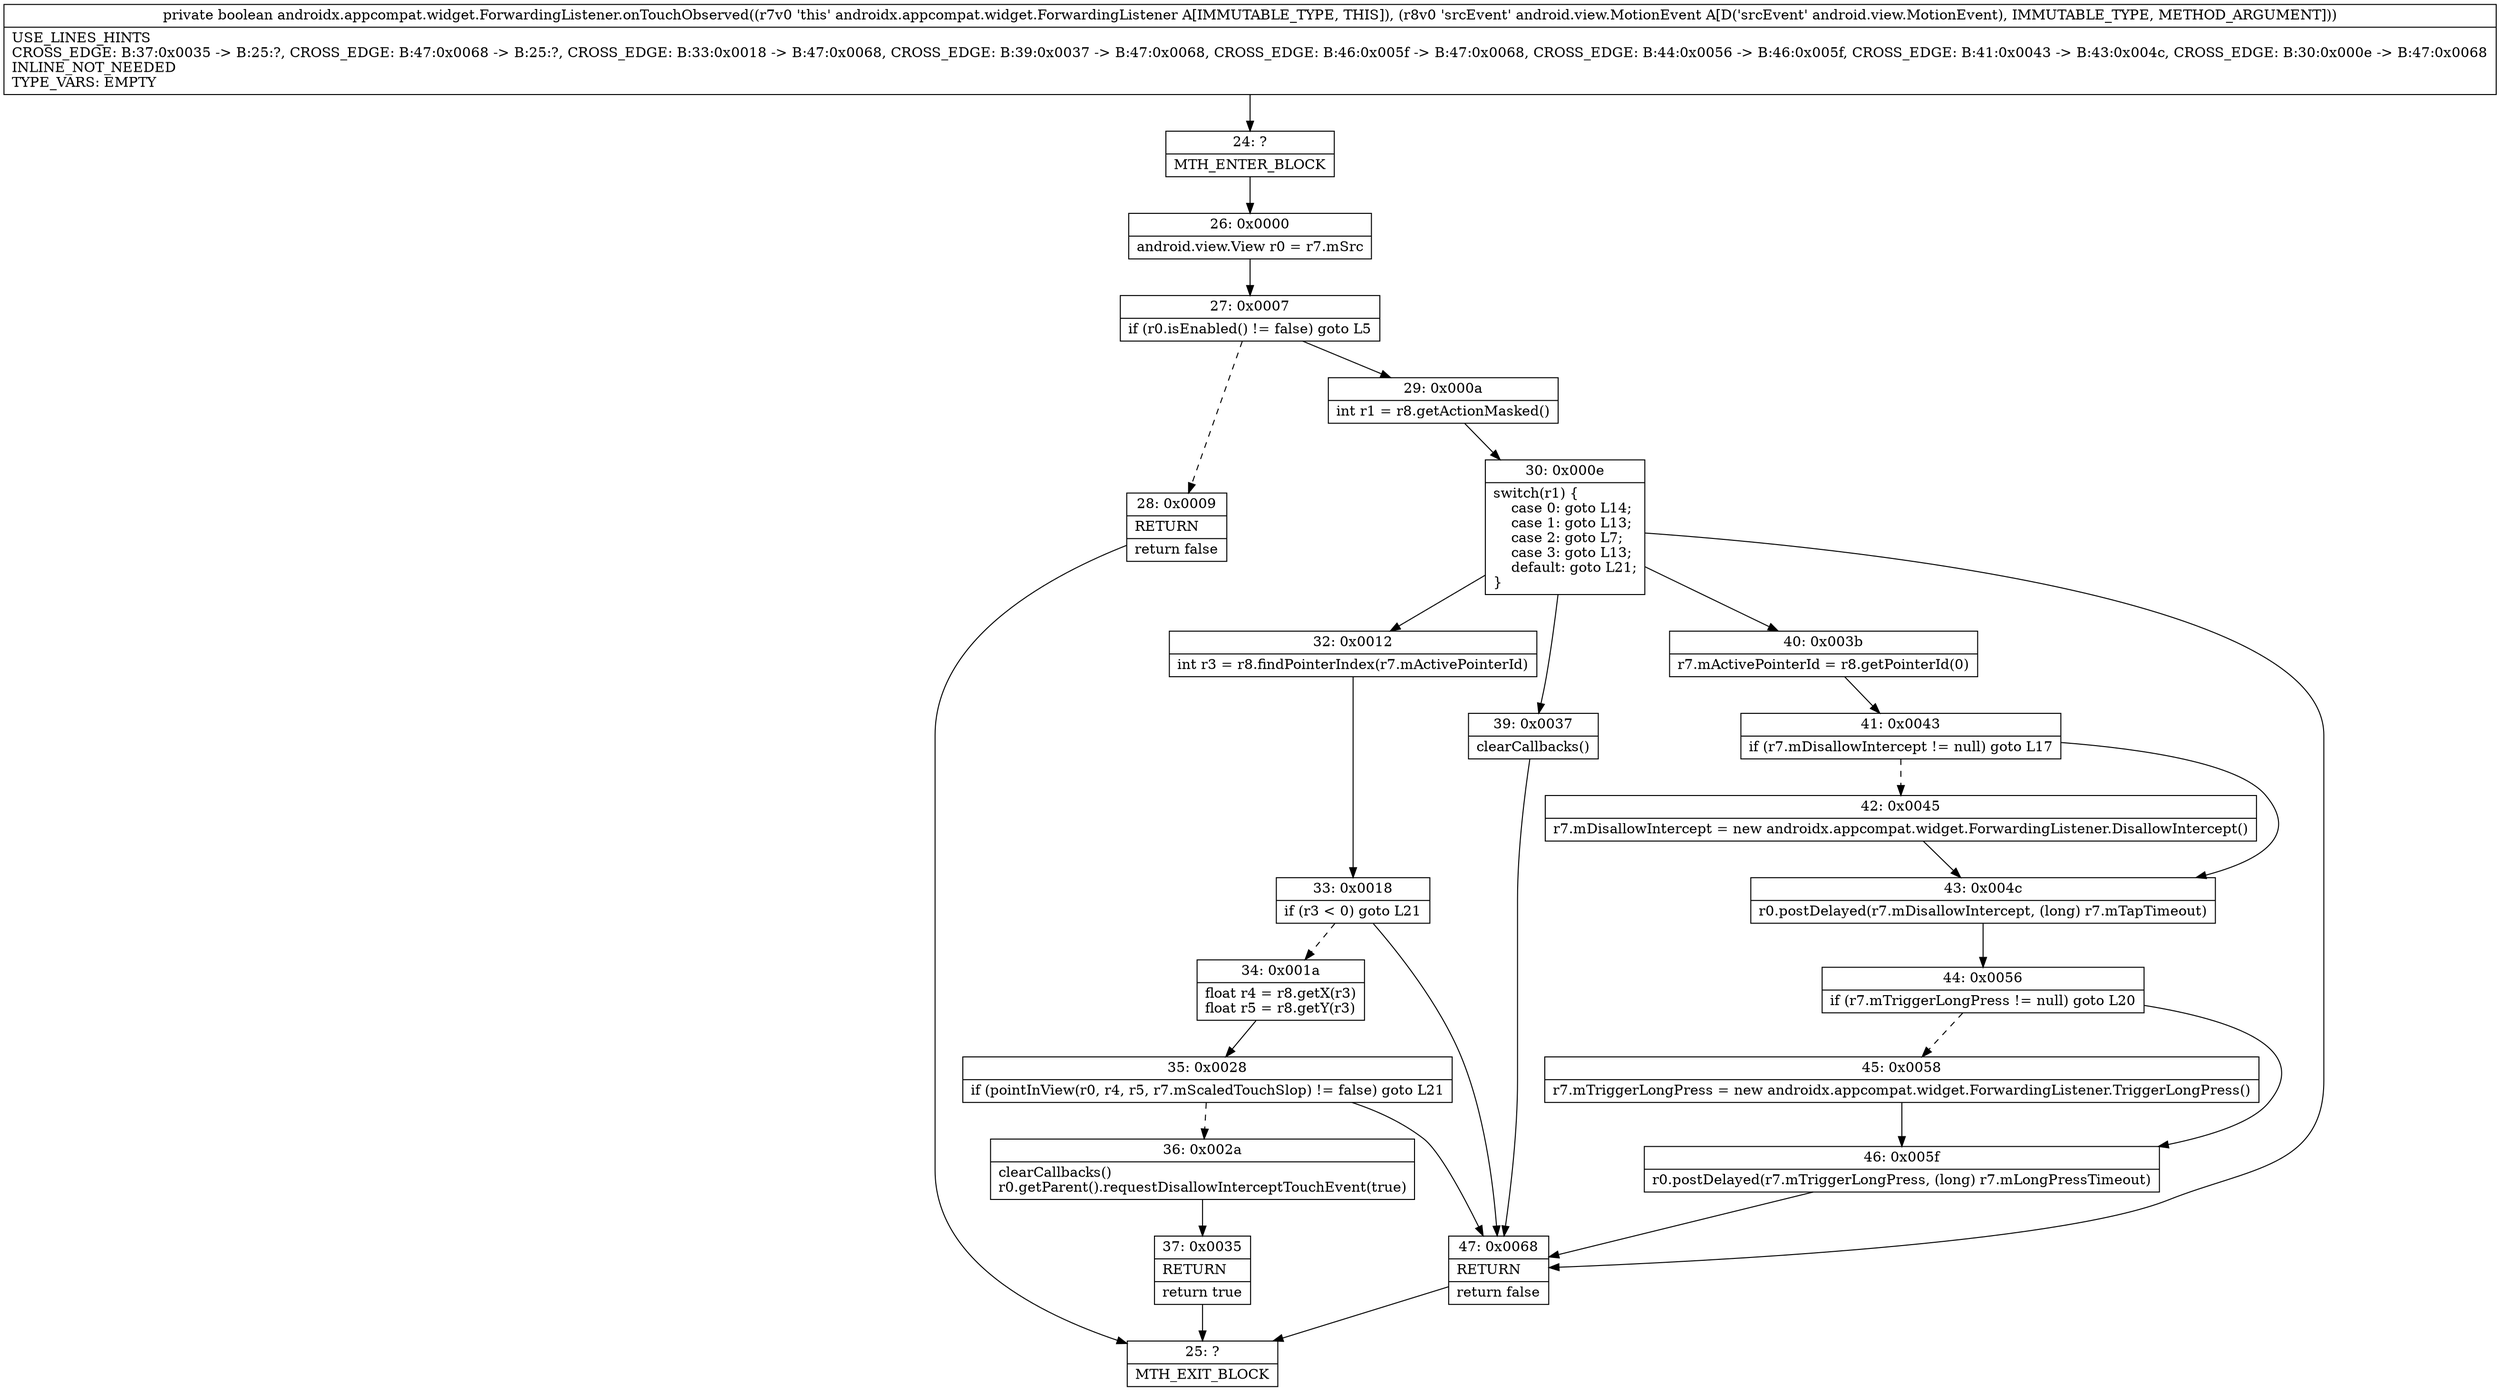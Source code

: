 digraph "CFG forandroidx.appcompat.widget.ForwardingListener.onTouchObserved(Landroid\/view\/MotionEvent;)Z" {
Node_24 [shape=record,label="{24\:\ ?|MTH_ENTER_BLOCK\l}"];
Node_26 [shape=record,label="{26\:\ 0x0000|android.view.View r0 = r7.mSrc\l}"];
Node_27 [shape=record,label="{27\:\ 0x0007|if (r0.isEnabled() != false) goto L5\l}"];
Node_28 [shape=record,label="{28\:\ 0x0009|RETURN\l|return false\l}"];
Node_25 [shape=record,label="{25\:\ ?|MTH_EXIT_BLOCK\l}"];
Node_29 [shape=record,label="{29\:\ 0x000a|int r1 = r8.getActionMasked()\l}"];
Node_30 [shape=record,label="{30\:\ 0x000e|switch(r1) \{\l    case 0: goto L14;\l    case 1: goto L13;\l    case 2: goto L7;\l    case 3: goto L13;\l    default: goto L21;\l\}\l}"];
Node_32 [shape=record,label="{32\:\ 0x0012|int r3 = r8.findPointerIndex(r7.mActivePointerId)\l}"];
Node_33 [shape=record,label="{33\:\ 0x0018|if (r3 \< 0) goto L21\l}"];
Node_34 [shape=record,label="{34\:\ 0x001a|float r4 = r8.getX(r3)\lfloat r5 = r8.getY(r3)\l}"];
Node_35 [shape=record,label="{35\:\ 0x0028|if (pointInView(r0, r4, r5, r7.mScaledTouchSlop) != false) goto L21\l}"];
Node_36 [shape=record,label="{36\:\ 0x002a|clearCallbacks()\lr0.getParent().requestDisallowInterceptTouchEvent(true)\l}"];
Node_37 [shape=record,label="{37\:\ 0x0035|RETURN\l|return true\l}"];
Node_39 [shape=record,label="{39\:\ 0x0037|clearCallbacks()\l}"];
Node_40 [shape=record,label="{40\:\ 0x003b|r7.mActivePointerId = r8.getPointerId(0)\l}"];
Node_41 [shape=record,label="{41\:\ 0x0043|if (r7.mDisallowIntercept != null) goto L17\l}"];
Node_42 [shape=record,label="{42\:\ 0x0045|r7.mDisallowIntercept = new androidx.appcompat.widget.ForwardingListener.DisallowIntercept()\l}"];
Node_43 [shape=record,label="{43\:\ 0x004c|r0.postDelayed(r7.mDisallowIntercept, (long) r7.mTapTimeout)\l}"];
Node_44 [shape=record,label="{44\:\ 0x0056|if (r7.mTriggerLongPress != null) goto L20\l}"];
Node_45 [shape=record,label="{45\:\ 0x0058|r7.mTriggerLongPress = new androidx.appcompat.widget.ForwardingListener.TriggerLongPress()\l}"];
Node_46 [shape=record,label="{46\:\ 0x005f|r0.postDelayed(r7.mTriggerLongPress, (long) r7.mLongPressTimeout)\l}"];
Node_47 [shape=record,label="{47\:\ 0x0068|RETURN\l|return false\l}"];
MethodNode[shape=record,label="{private boolean androidx.appcompat.widget.ForwardingListener.onTouchObserved((r7v0 'this' androidx.appcompat.widget.ForwardingListener A[IMMUTABLE_TYPE, THIS]), (r8v0 'srcEvent' android.view.MotionEvent A[D('srcEvent' android.view.MotionEvent), IMMUTABLE_TYPE, METHOD_ARGUMENT]))  | USE_LINES_HINTS\lCROSS_EDGE: B:37:0x0035 \-\> B:25:?, CROSS_EDGE: B:47:0x0068 \-\> B:25:?, CROSS_EDGE: B:33:0x0018 \-\> B:47:0x0068, CROSS_EDGE: B:39:0x0037 \-\> B:47:0x0068, CROSS_EDGE: B:46:0x005f \-\> B:47:0x0068, CROSS_EDGE: B:44:0x0056 \-\> B:46:0x005f, CROSS_EDGE: B:41:0x0043 \-\> B:43:0x004c, CROSS_EDGE: B:30:0x000e \-\> B:47:0x0068\lINLINE_NOT_NEEDED\lTYPE_VARS: EMPTY\l}"];
MethodNode -> Node_24;Node_24 -> Node_26;
Node_26 -> Node_27;
Node_27 -> Node_28[style=dashed];
Node_27 -> Node_29;
Node_28 -> Node_25;
Node_29 -> Node_30;
Node_30 -> Node_32;
Node_30 -> Node_39;
Node_30 -> Node_40;
Node_30 -> Node_47;
Node_32 -> Node_33;
Node_33 -> Node_34[style=dashed];
Node_33 -> Node_47;
Node_34 -> Node_35;
Node_35 -> Node_36[style=dashed];
Node_35 -> Node_47;
Node_36 -> Node_37;
Node_37 -> Node_25;
Node_39 -> Node_47;
Node_40 -> Node_41;
Node_41 -> Node_42[style=dashed];
Node_41 -> Node_43;
Node_42 -> Node_43;
Node_43 -> Node_44;
Node_44 -> Node_45[style=dashed];
Node_44 -> Node_46;
Node_45 -> Node_46;
Node_46 -> Node_47;
Node_47 -> Node_25;
}

